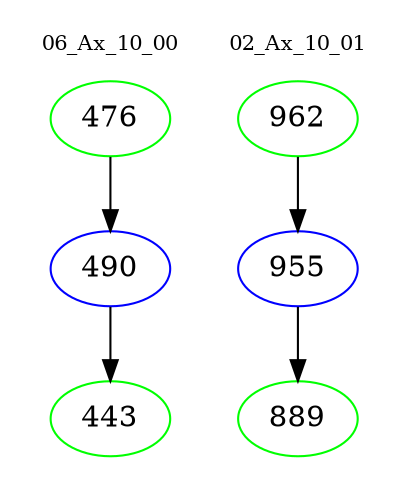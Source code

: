 digraph{
subgraph cluster_0 {
color = white
label = "06_Ax_10_00";
fontsize=10;
T0_476 [label="476", color="green"]
T0_476 -> T0_490 [color="black"]
T0_490 [label="490", color="blue"]
T0_490 -> T0_443 [color="black"]
T0_443 [label="443", color="green"]
}
subgraph cluster_1 {
color = white
label = "02_Ax_10_01";
fontsize=10;
T1_962 [label="962", color="green"]
T1_962 -> T1_955 [color="black"]
T1_955 [label="955", color="blue"]
T1_955 -> T1_889 [color="black"]
T1_889 [label="889", color="green"]
}
}
